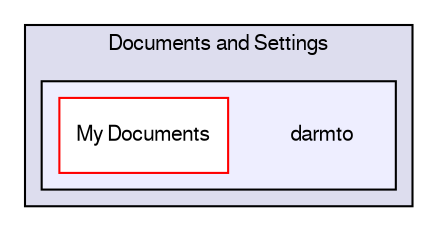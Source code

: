 digraph G {
  bgcolor=transparent;
  compound=true
  node [ fontsize=10, fontname="FreeSans"];
  edge [ labelfontsize=9, labelfontname="FreeSans"];
  subgraph clusterdir_26e882a7bc7506c2416264ad2027ff04 {
    graph [ bgcolor="#ddddee", pencolor="black", label="Documents and Settings" fontname="FreeSans", fontsize=10, URL="dir_26e882a7bc7506c2416264ad2027ff04.html"]
  subgraph clusterdir_e03e81f958d8bd4e32f895e8f826c71c {
    graph [ bgcolor="#eeeeff", pencolor="black", label="" URL="dir_e03e81f958d8bd4e32f895e8f826c71c.html"];
    dir_e03e81f958d8bd4e32f895e8f826c71c [shape=plaintext label="darmto"];
    dir_b096774e14d0b20ce9156b9a090d1eda [shape=box label="My Documents" color="red" fillcolor="white" style="filled" URL="dir_b096774e14d0b20ce9156b9a090d1eda.html"];
  }
  }
}
